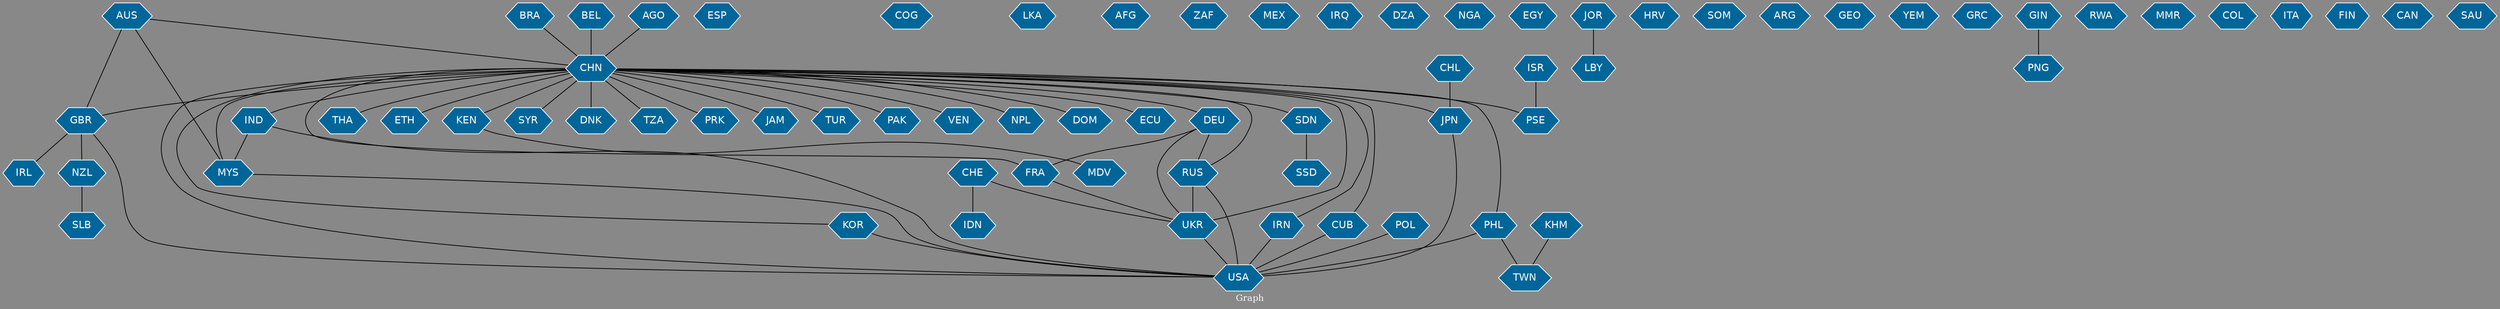 // Countries together in item graph
graph {
	graph [bgcolor="#888888" fontcolor=white fontsize=12 label="Graph" outputorder=edgesfirst overlap=prism]
	node [color=white fillcolor="#006699" fontcolor=white fontname=Helvetica shape=hexagon style=filled]
	edge [arrowhead=open color=black fontcolor=white fontname=Courier fontsize=12]
		CHN [label=CHN]
		USA [label=USA]
		KOR [label=KOR]
		JPN [label=JPN]
		IDN [label=IDN]
		CHE [label=CHE]
		MYS [label=MYS]
		IND [label=IND]
		AUS [label=AUS]
		BEL [label=BEL]
		PHL [label=PHL]
		UKR [label=UKR]
		ESP [label=ESP]
		RUS [label=RUS]
		GBR [label=GBR]
		KEN [label=KEN]
		COG [label=COG]
		AGO [label=AGO]
		THA [label=THA]
		FRA [label=FRA]
		LKA [label=LKA]
		ETH [label=ETH]
		SDN [label=SDN]
		TWN [label=TWN]
		KHM [label=KHM]
		SLB [label=SLB]
		AFG [label=AFG]
		ZAF [label=ZAF]
		POL [label=POL]
		CHL [label=CHL]
		SYR [label=SYR]
		MEX [label=MEX]
		DNK [label=DNK]
		IRQ [label=IRQ]
		DZA [label=DZA]
		IRL [label=IRL]
		NGA [label=NGA]
		EGY [label=EGY]
		BRA [label=BRA]
		SSD [label=SSD]
		TZA [label=TZA]
		IRN [label=IRN]
		PSE [label=PSE]
		DEU [label=DEU]
		PRK [label=PRK]
		JAM [label=JAM]
		TUR [label=TUR]
		LBY [label=LBY]
		CUB [label=CUB]
		HRV [label=HRV]
		ISR [label=ISR]
		SOM [label=SOM]
		NZL [label=NZL]
		PAK [label=PAK]
		VEN [label=VEN]
		ARG [label=ARG]
		GEO [label=GEO]
		NPL [label=NPL]
		YEM [label=YEM]
		GRC [label=GRC]
		GIN [label=GIN]
		PNG [label=PNG]
		RWA [label=RWA]
		MMR [label=MMR]
		COL [label=COL]
		MDV [label=MDV]
		ITA [label=ITA]
		JOR [label=JOR]
		DOM [label=DOM]
		FIN [label=FIN]
		ECU [label=ECU]
		CAN [label=CAN]
		SAU [label=SAU]
			GIN -- PNG [weight=1]
			CHN -- TZA [weight=1]
			CHN -- THA [weight=1]
			DEU -- UKR [weight=1]
			DEU -- RUS [weight=1]
			JPN -- USA [weight=19]
			CHN -- PRK [weight=1]
			KOR -- USA [weight=3]
			CHN -- USA [weight=18]
			CHN -- KEN [weight=2]
			CHN -- PAK [weight=1]
			CHN -- PHL [weight=1]
			CHN -- GBR [weight=4]
			NZL -- SLB [weight=1]
			CHN -- IRN [weight=2]
			CHN -- KOR [weight=1]
			CHN -- TUR [weight=1]
			CHE -- IDN [weight=1]
			IND -- USA [weight=1]
			MYS -- USA [weight=4]
			CHN -- DOM [weight=1]
			CHN -- IND [weight=2]
			AGO -- CHN [weight=1]
			JOR -- LBY [weight=1]
			POL -- USA [weight=2]
			CHN -- PSE [weight=1]
			DEU -- FRA [weight=1]
			CHN -- DNK [weight=9]
			PHL -- USA [weight=3]
			CHN -- ECU [weight=1]
			KEN -- MDV [weight=1]
			CHN -- JAM [weight=1]
			RUS -- USA [weight=15]
			CHN -- RUS [weight=1]
			GBR -- IRL [weight=1]
			CHN -- JPN [weight=20]
			CHE -- UKR [weight=2]
			CHN -- UKR [weight=6]
			CHN -- VEN [weight=1]
			UKR -- USA [weight=6]
			RUS -- UKR [weight=35]
			CHN -- ETH [weight=2]
			CHN -- DEU [weight=1]
			IRN -- USA [weight=5]
			CUB -- USA [weight=2]
			KHM -- TWN [weight=1]
			CHN -- FRA [weight=1]
			SDN -- SSD [weight=2]
			BEL -- CHN [weight=5]
			CHN -- SYR [weight=6]
			CHN -- MYS [weight=5]
			BRA -- CHN [weight=1]
			PHL -- TWN [weight=1]
			CHL -- JPN [weight=1]
			AUS -- CHN [weight=3]
			AUS -- GBR [weight=1]
			CHN -- NPL [weight=1]
			IND -- MYS [weight=2]
			ISR -- PSE [weight=3]
			FRA -- UKR [weight=1]
			CHN -- SDN [weight=3]
			GBR -- USA [weight=1]
			CHN -- CUB [weight=1]
			GBR -- NZL [weight=1]
			AUS -- MYS [weight=5]
}